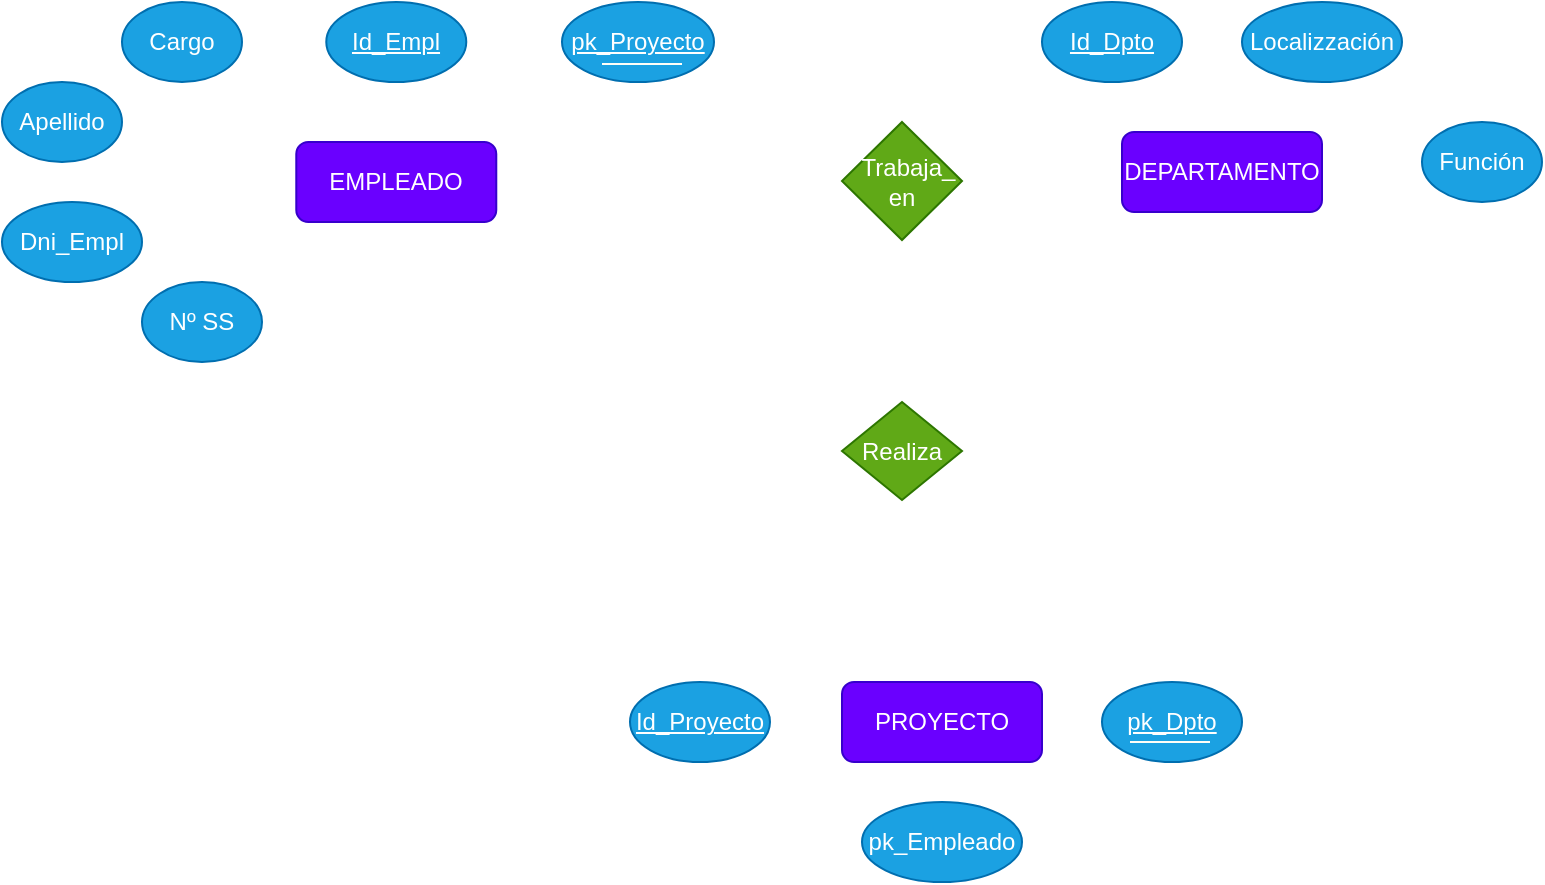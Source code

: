 <mxfile version="13.8.7" type="github">
  <diagram id="eAUC9NaxXMHIsp3LWZ7u" name="Page-1">
    <mxGraphModel dx="868" dy="450" grid="1" gridSize="10" guides="1" tooltips="1" connect="1" arrows="1" fold="1" page="1" pageScale="1" pageWidth="827" pageHeight="1169" math="0" shadow="0">
      <root>
        <mxCell id="0" />
        <mxCell id="1" parent="0" />
        <mxCell id="3yPVT0lA5-CykFNIMNDs-1" value="EMPLEADO" style="rounded=1;whiteSpace=wrap;html=1;fillColor=#6a00ff;strokeColor=#3700CC;fontColor=#ffffff;" vertex="1" parent="1">
          <mxGeometry x="167.14" y="100" width="100" height="40" as="geometry" />
        </mxCell>
        <mxCell id="3yPVT0lA5-CykFNIMNDs-2" value="DEPARTAMENTO" style="rounded=1;whiteSpace=wrap;html=1;fillColor=#6a00ff;strokeColor=#3700CC;fontColor=#ffffff;" vertex="1" parent="1">
          <mxGeometry x="580" y="95" width="100" height="40" as="geometry" />
        </mxCell>
        <mxCell id="3yPVT0lA5-CykFNIMNDs-3" value="PROYECTO" style="rounded=1;whiteSpace=wrap;html=1;fillColor=#6a00ff;strokeColor=#3700CC;fontColor=#ffffff;" vertex="1" parent="1">
          <mxGeometry x="440" y="370" width="100" height="40" as="geometry" />
        </mxCell>
        <mxCell id="3yPVT0lA5-CykFNIMNDs-4" value="&lt;u&gt;Id_Proyecto&lt;/u&gt;" style="ellipse;whiteSpace=wrap;html=1;fillColor=#1ba1e2;strokeColor=#006EAF;fontColor=#ffffff;" vertex="1" parent="1">
          <mxGeometry x="334" y="370" width="70" height="40" as="geometry" />
        </mxCell>
        <mxCell id="3yPVT0lA5-CykFNIMNDs-5" value="pk_Empleado" style="ellipse;whiteSpace=wrap;html=1;fillColor=#1ba1e2;strokeColor=#006EAF;fontColor=#ffffff;" vertex="1" parent="1">
          <mxGeometry x="450" y="430" width="80" height="40" as="geometry" />
        </mxCell>
        <mxCell id="3yPVT0lA5-CykFNIMNDs-6" value="&lt;u&gt;pk_Dpto&lt;/u&gt;" style="ellipse;whiteSpace=wrap;html=1;fillColor=#1ba1e2;strokeColor=#006EAF;fontColor=#ffffff;" vertex="1" parent="1">
          <mxGeometry x="570" y="370" width="70" height="40" as="geometry" />
        </mxCell>
        <mxCell id="3yPVT0lA5-CykFNIMNDs-8" value="&lt;u&gt;Id_Empl&lt;/u&gt;" style="ellipse;whiteSpace=wrap;html=1;fillColor=#1ba1e2;strokeColor=#006EAF;fontColor=#ffffff;" vertex="1" parent="1">
          <mxGeometry x="182.14" y="30" width="70" height="40" as="geometry" />
        </mxCell>
        <mxCell id="3yPVT0lA5-CykFNIMNDs-9" value="Dni_Empl" style="ellipse;whiteSpace=wrap;html=1;fillColor=#1ba1e2;strokeColor=#006EAF;fontColor=#ffffff;" vertex="1" parent="1">
          <mxGeometry x="20" y="130" width="70" height="40" as="geometry" />
        </mxCell>
        <mxCell id="3yPVT0lA5-CykFNIMNDs-10" value="Nº SS" style="ellipse;whiteSpace=wrap;html=1;fillColor=#1ba1e2;strokeColor=#006EAF;fontColor=#ffffff;" vertex="1" parent="1">
          <mxGeometry x="90.0" y="170" width="60" height="40" as="geometry" />
        </mxCell>
        <mxCell id="3yPVT0lA5-CykFNIMNDs-11" value="&lt;u&gt;pk_Proyecto&lt;/u&gt;" style="ellipse;whiteSpace=wrap;html=1;fillColor=#1ba1e2;strokeColor=#006EAF;fontColor=#ffffff;" vertex="1" parent="1">
          <mxGeometry x="300" y="30" width="76" height="40" as="geometry" />
        </mxCell>
        <mxCell id="3yPVT0lA5-CykFNIMNDs-12" value="Cargo" style="ellipse;whiteSpace=wrap;html=1;fillColor=#1ba1e2;strokeColor=#006EAF;fontColor=#ffffff;" vertex="1" parent="1">
          <mxGeometry x="80" y="30" width="60" height="40" as="geometry" />
        </mxCell>
        <mxCell id="3yPVT0lA5-CykFNIMNDs-13" value="Apellido" style="ellipse;whiteSpace=wrap;html=1;fillColor=#1ba1e2;strokeColor=#006EAF;fontColor=#ffffff;" vertex="1" parent="1">
          <mxGeometry x="20" y="70" width="60" height="40" as="geometry" />
        </mxCell>
        <mxCell id="3yPVT0lA5-CykFNIMNDs-16" value="" style="endArrow=none;html=1;strokeColor=#FFFEF7;" edge="1" parent="1">
          <mxGeometry width="50" height="50" relative="1" as="geometry">
            <mxPoint x="320" y="61" as="sourcePoint" />
            <mxPoint x="360" y="61" as="targetPoint" />
          </mxGeometry>
        </mxCell>
        <mxCell id="3yPVT0lA5-CykFNIMNDs-18" value="&lt;u&gt;Id_Dpto&lt;/u&gt;" style="ellipse;whiteSpace=wrap;html=1;fillColor=#1ba1e2;strokeColor=#006EAF;fontColor=#ffffff;" vertex="1" parent="1">
          <mxGeometry x="540" y="30" width="70" height="40" as="geometry" />
        </mxCell>
        <mxCell id="3yPVT0lA5-CykFNIMNDs-19" value="Localizzación" style="ellipse;whiteSpace=wrap;html=1;fillColor=#1ba1e2;strokeColor=#006EAF;fontColor=#ffffff;" vertex="1" parent="1">
          <mxGeometry x="640" y="30" width="80" height="40" as="geometry" />
        </mxCell>
        <mxCell id="3yPVT0lA5-CykFNIMNDs-20" value="Función" style="ellipse;whiteSpace=wrap;html=1;fillColor=#1ba1e2;strokeColor=#006EAF;fontColor=#ffffff;" vertex="1" parent="1">
          <mxGeometry x="730" y="90" width="60" height="40" as="geometry" />
        </mxCell>
        <mxCell id="3yPVT0lA5-CykFNIMNDs-21" value="" style="endArrow=none;html=1;strokeColor=#FFFEF7;" edge="1" parent="1">
          <mxGeometry width="50" height="50" relative="1" as="geometry">
            <mxPoint x="584" y="400" as="sourcePoint" />
            <mxPoint x="624" y="400" as="targetPoint" />
          </mxGeometry>
        </mxCell>
        <mxCell id="3yPVT0lA5-CykFNIMNDs-22" value="&amp;nbsp; Trabaja_&lt;br&gt;en" style="rhombus;whiteSpace=wrap;html=1;fillColor=#60a917;strokeColor=#2D7600;fontColor=#ffffff;" vertex="1" parent="1">
          <mxGeometry x="440" y="90" width="60" height="59" as="geometry" />
        </mxCell>
        <mxCell id="3yPVT0lA5-CykFNIMNDs-23" value="Realiza" style="rhombus;whiteSpace=wrap;html=1;fillColor=#60a917;strokeColor=#2D7600;fontColor=#ffffff;" vertex="1" parent="1">
          <mxGeometry x="440" y="230" width="60" height="49" as="geometry" />
        </mxCell>
      </root>
    </mxGraphModel>
  </diagram>
</mxfile>
